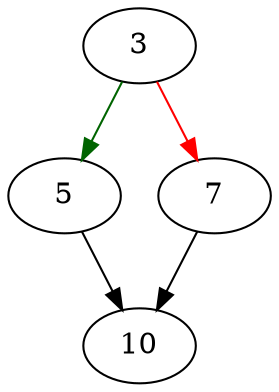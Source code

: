 strict digraph "exit_failure_callback" {
	// Node definitions.
	3 [entry=true];
	5;
	7;
	10;

	// Edge definitions.
	3 -> 5 [
		color=darkgreen
		cond=true
	];
	3 -> 7 [
		color=red
		cond=false
	];
	5 -> 10;
	7 -> 10;
}